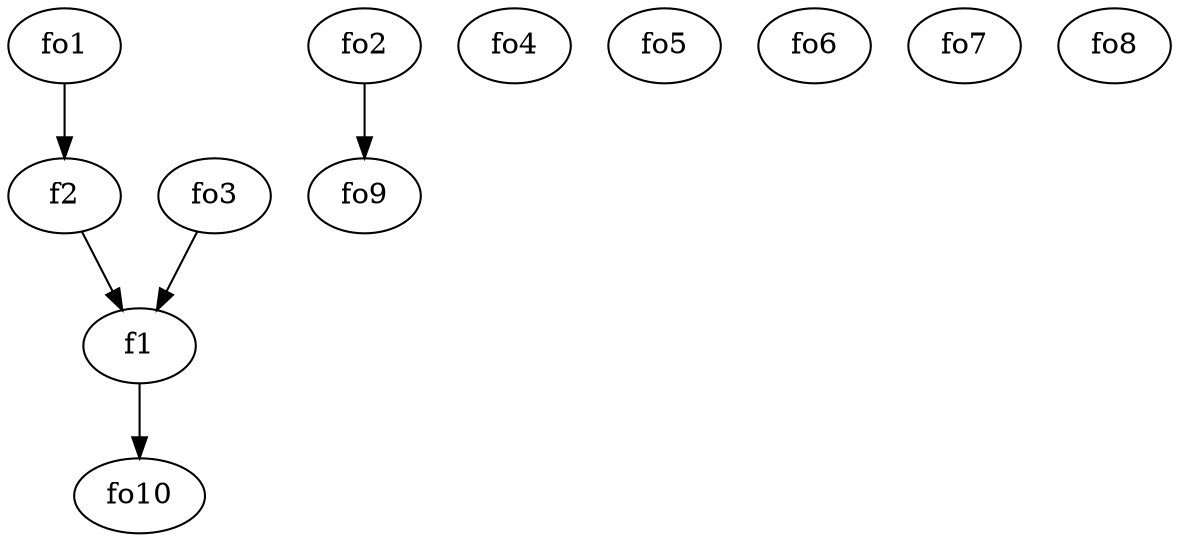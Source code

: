 strict digraph  {
f1;
f2;
fo1;
fo2;
fo3;
fo4;
fo5;
fo6;
fo7;
fo8;
fo9;
fo10;
f1 -> fo10  [weight=2];
f2 -> f1  [weight=2];
fo1 -> f2  [weight=2];
fo2 -> fo9  [weight=2];
fo3 -> f1  [weight=2];
}
